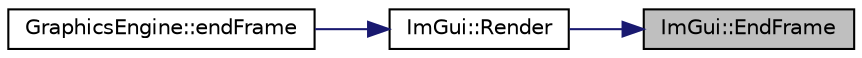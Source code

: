 digraph "ImGui::EndFrame"
{
 // LATEX_PDF_SIZE
  edge [fontname="Helvetica",fontsize="10",labelfontname="Helvetica",labelfontsize="10"];
  node [fontname="Helvetica",fontsize="10",shape=record];
  rankdir="RL";
  Node1 [label="ImGui::EndFrame",height=0.2,width=0.4,color="black", fillcolor="grey75", style="filled", fontcolor="black",tooltip=" "];
  Node1 -> Node2 [dir="back",color="midnightblue",fontsize="10",style="solid",fontname="Helvetica"];
  Node2 [label="ImGui::Render",height=0.2,width=0.4,color="black", fillcolor="white", style="filled",URL="$namespace_im_gui.html#ab51a164f547317c16c441f1599e3946d",tooltip=" "];
  Node2 -> Node3 [dir="back",color="midnightblue",fontsize="10",style="solid",fontname="Helvetica"];
  Node3 [label="GraphicsEngine::endFrame",height=0.2,width=0.4,color="black", fillcolor="white", style="filled",URL="$class_graphics_engine.html#ae491d94eb4322462ba2d7efe4fd55bce",tooltip="Function to be called at the end of every frame for rendering."];
}
